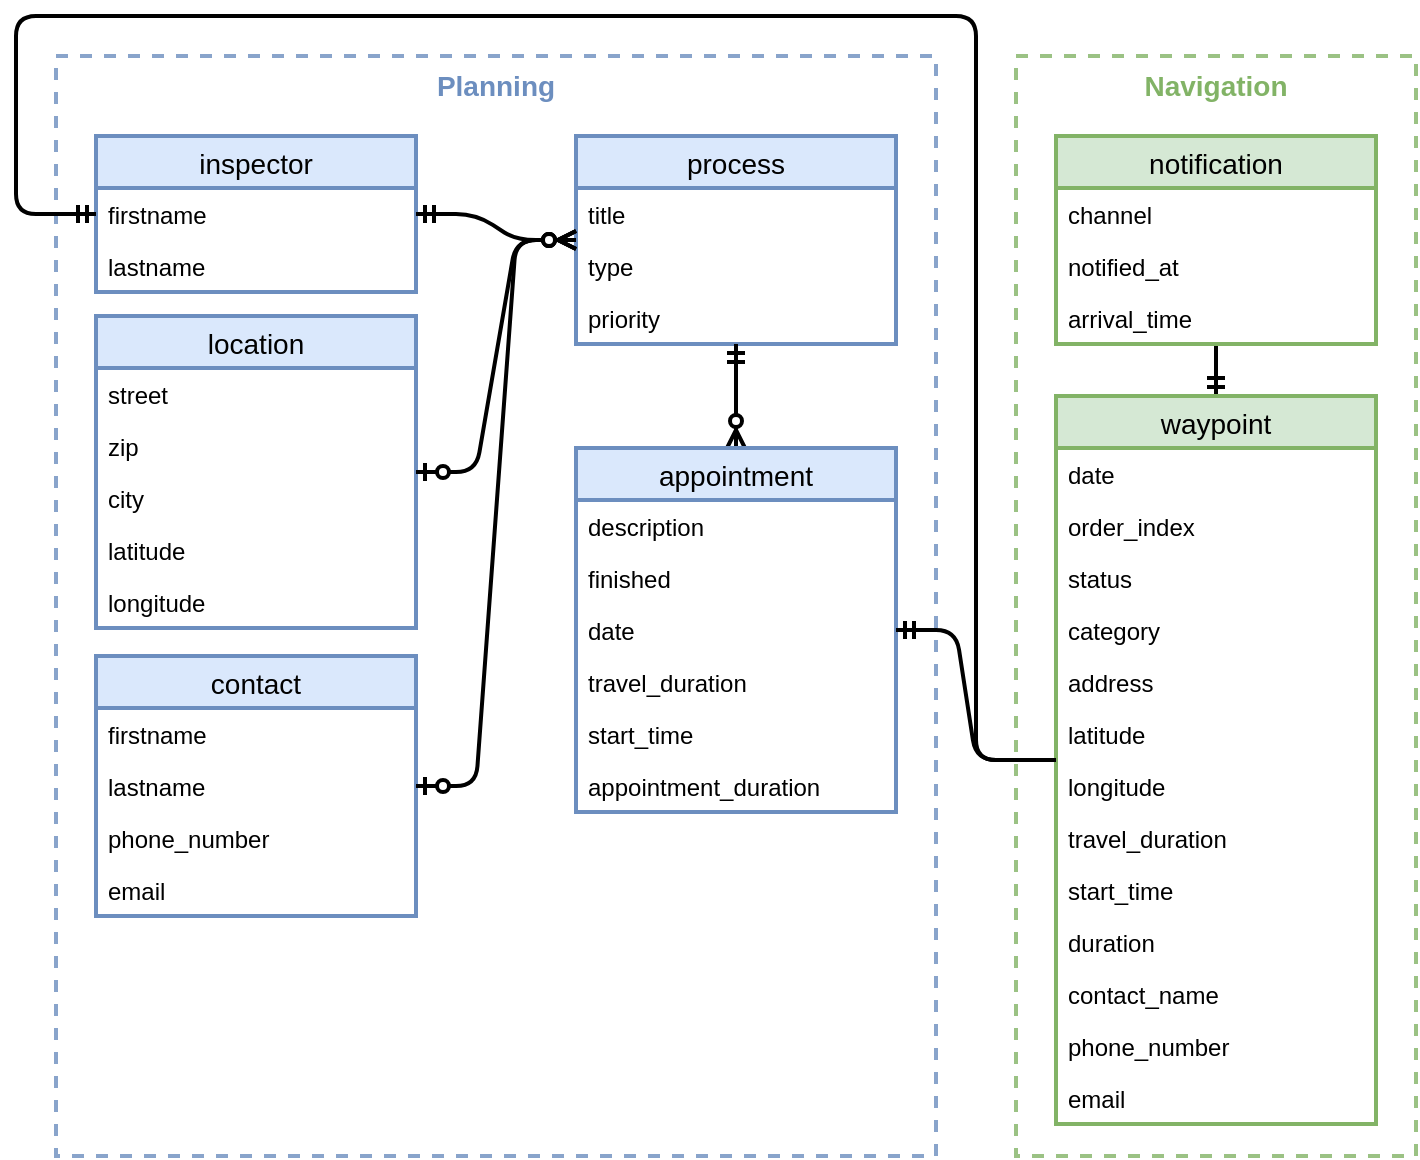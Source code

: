 <mxfile version="13.0.9" type="device"><diagram id="tLk8MIlwj91ayb-jNct_" name="Page-1"><mxGraphModel dx="2125" dy="723" grid="1" gridSize="10" guides="1" tooltips="1" connect="1" arrows="1" fold="1" page="1" pageScale="1" pageWidth="827" pageHeight="1169" math="0" shadow="0"><root><mxCell id="0"/><mxCell id="1" parent="0"/><mxCell id="1B1_Q2jhY7j3dQzK6sqo-106" value="Navigation" style="rounded=0;whiteSpace=wrap;html=1;strokeColor=#82b366;strokeWidth=2;opacity=80;fillColor=none;verticalAlign=top;fontStyle=1;fontSize=14;dashed=1;fontColor=#82B366;" parent="1" vertex="1"><mxGeometry x="140" y="160" width="200" height="550" as="geometry"/></mxCell><mxCell id="1B1_Q2jhY7j3dQzK6sqo-104" value="Planning" style="rounded=0;whiteSpace=wrap;html=1;strokeColor=#6c8ebf;strokeWidth=2;opacity=80;fillColor=none;verticalAlign=top;fontStyle=1;fontSize=14;fontColor=#6C8EBF;dashed=1;" parent="1" vertex="1"><mxGeometry x="-340" y="160" width="440" height="550" as="geometry"/></mxCell><mxCell id="1B1_Q2jhY7j3dQzK6sqo-34" value="inspector" style="swimlane;fontStyle=0;childLayout=stackLayout;horizontal=1;startSize=26;horizontalStack=0;resizeParent=1;resizeParentMax=0;resizeLast=0;collapsible=1;marginBottom=0;align=center;fontSize=14;strokeColor=#6c8ebf;strokeWidth=2;fillColor=#dae8fc;" parent="1" vertex="1"><mxGeometry x="-320" y="200" width="160" height="78" as="geometry"><mxRectangle x="-310" y="200" width="90" height="26" as="alternateBounds"/></mxGeometry></mxCell><mxCell id="1B1_Q2jhY7j3dQzK6sqo-35" value="firstname" style="text;strokeColor=none;fillColor=none;spacingLeft=4;spacingRight=4;overflow=hidden;rotatable=0;points=[[0,0.5],[1,0.5]];portConstraint=eastwest;fontSize=12;" parent="1B1_Q2jhY7j3dQzK6sqo-34" vertex="1"><mxGeometry y="26" width="160" height="26" as="geometry"/></mxCell><mxCell id="1B1_Q2jhY7j3dQzK6sqo-36" value="lastname" style="text;strokeColor=none;fillColor=none;spacingLeft=4;spacingRight=4;overflow=hidden;rotatable=0;points=[[0,0.5],[1,0.5]];portConstraint=eastwest;fontSize=12;" parent="1B1_Q2jhY7j3dQzK6sqo-34" vertex="1"><mxGeometry y="52" width="160" height="26" as="geometry"/></mxCell><mxCell id="1B1_Q2jhY7j3dQzK6sqo-38" value="location" style="swimlane;fontStyle=0;childLayout=stackLayout;horizontal=1;startSize=26;horizontalStack=0;resizeParent=1;resizeParentMax=0;resizeLast=0;collapsible=1;marginBottom=0;align=center;fontSize=14;strokeColor=#6c8ebf;strokeWidth=2;fillColor=#dae8fc;" parent="1" vertex="1"><mxGeometry x="-320" y="290" width="160" height="156" as="geometry"><mxRectangle x="-310" y="200" width="90" height="26" as="alternateBounds"/></mxGeometry></mxCell><mxCell id="1B1_Q2jhY7j3dQzK6sqo-39" value="street" style="text;strokeColor=none;fillColor=none;spacingLeft=4;spacingRight=4;overflow=hidden;rotatable=0;points=[[0,0.5],[1,0.5]];portConstraint=eastwest;fontSize=12;" parent="1B1_Q2jhY7j3dQzK6sqo-38" vertex="1"><mxGeometry y="26" width="160" height="26" as="geometry"/></mxCell><mxCell id="1B1_Q2jhY7j3dQzK6sqo-40" value="zip" style="text;strokeColor=none;fillColor=none;spacingLeft=4;spacingRight=4;overflow=hidden;rotatable=0;points=[[0,0.5],[1,0.5]];portConstraint=eastwest;fontSize=12;" parent="1B1_Q2jhY7j3dQzK6sqo-38" vertex="1"><mxGeometry y="52" width="160" height="26" as="geometry"/></mxCell><mxCell id="1B1_Q2jhY7j3dQzK6sqo-43" value="city" style="text;strokeColor=none;fillColor=none;spacingLeft=4;spacingRight=4;overflow=hidden;rotatable=0;points=[[0,0.5],[1,0.5]];portConstraint=eastwest;fontSize=12;" parent="1B1_Q2jhY7j3dQzK6sqo-38" vertex="1"><mxGeometry y="78" width="160" height="26" as="geometry"/></mxCell><mxCell id="1B1_Q2jhY7j3dQzK6sqo-42" value="latitude" style="text;strokeColor=none;fillColor=none;spacingLeft=4;spacingRight=4;overflow=hidden;rotatable=0;points=[[0,0.5],[1,0.5]];portConstraint=eastwest;fontSize=12;" parent="1B1_Q2jhY7j3dQzK6sqo-38" vertex="1"><mxGeometry y="104" width="160" height="26" as="geometry"/></mxCell><mxCell id="1B1_Q2jhY7j3dQzK6sqo-41" value="longitude" style="text;strokeColor=none;fillColor=none;spacingLeft=4;spacingRight=4;overflow=hidden;rotatable=0;points=[[0,0.5],[1,0.5]];portConstraint=eastwest;fontSize=12;" parent="1B1_Q2jhY7j3dQzK6sqo-38" vertex="1"><mxGeometry y="130" width="160" height="26" as="geometry"/></mxCell><mxCell id="1B1_Q2jhY7j3dQzK6sqo-44" value="contact" style="swimlane;fontStyle=0;childLayout=stackLayout;horizontal=1;startSize=26;horizontalStack=0;resizeParent=1;resizeParentMax=0;resizeLast=0;collapsible=1;marginBottom=0;align=center;fontSize=14;strokeColor=#6c8ebf;strokeWidth=2;fillColor=#dae8fc;" parent="1" vertex="1"><mxGeometry x="-320" y="460" width="160" height="130" as="geometry"><mxRectangle x="-310" y="200" width="90" height="26" as="alternateBounds"/></mxGeometry></mxCell><mxCell id="1B1_Q2jhY7j3dQzK6sqo-45" value="firstname" style="text;strokeColor=none;fillColor=none;spacingLeft=4;spacingRight=4;overflow=hidden;rotatable=0;points=[[0,0.5],[1,0.5]];portConstraint=eastwest;fontSize=12;" parent="1B1_Q2jhY7j3dQzK6sqo-44" vertex="1"><mxGeometry y="26" width="160" height="26" as="geometry"/></mxCell><mxCell id="1B1_Q2jhY7j3dQzK6sqo-46" value="lastname" style="text;strokeColor=none;fillColor=none;spacingLeft=4;spacingRight=4;overflow=hidden;rotatable=0;points=[[0,0.5],[1,0.5]];portConstraint=eastwest;fontSize=12;" parent="1B1_Q2jhY7j3dQzK6sqo-44" vertex="1"><mxGeometry y="52" width="160" height="26" as="geometry"/></mxCell><mxCell id="1B1_Q2jhY7j3dQzK6sqo-47" value="phone_number" style="text;strokeColor=none;fillColor=none;spacingLeft=4;spacingRight=4;overflow=hidden;rotatable=0;points=[[0,0.5],[1,0.5]];portConstraint=eastwest;fontSize=12;" parent="1B1_Q2jhY7j3dQzK6sqo-44" vertex="1"><mxGeometry y="78" width="160" height="26" as="geometry"/></mxCell><mxCell id="1B1_Q2jhY7j3dQzK6sqo-48" value="email" style="text;strokeColor=none;fillColor=none;spacingLeft=4;spacingRight=4;overflow=hidden;rotatable=0;points=[[0,0.5],[1,0.5]];portConstraint=eastwest;fontSize=12;" parent="1B1_Q2jhY7j3dQzK6sqo-44" vertex="1"><mxGeometry y="104" width="160" height="26" as="geometry"/></mxCell><mxCell id="1B1_Q2jhY7j3dQzK6sqo-50" value="process" style="swimlane;fontStyle=0;childLayout=stackLayout;horizontal=1;startSize=26;horizontalStack=0;resizeParent=1;resizeParentMax=0;resizeLast=0;collapsible=1;marginBottom=0;align=center;fontSize=14;strokeColor=#6c8ebf;strokeWidth=2;fillColor=#dae8fc;" parent="1" vertex="1"><mxGeometry x="-80" y="200" width="160" height="104" as="geometry"><mxRectangle x="-310" y="200" width="90" height="26" as="alternateBounds"/></mxGeometry></mxCell><mxCell id="1B1_Q2jhY7j3dQzK6sqo-51" value="title" style="text;strokeColor=none;fillColor=none;spacingLeft=4;spacingRight=4;overflow=hidden;rotatable=0;points=[[0,0.5],[1,0.5]];portConstraint=eastwest;fontSize=12;" parent="1B1_Q2jhY7j3dQzK6sqo-50" vertex="1"><mxGeometry y="26" width="160" height="26" as="geometry"/></mxCell><mxCell id="1B1_Q2jhY7j3dQzK6sqo-52" value="type" style="text;strokeColor=none;fillColor=none;spacingLeft=4;spacingRight=4;overflow=hidden;rotatable=0;points=[[0,0.5],[1,0.5]];portConstraint=eastwest;fontSize=12;" parent="1B1_Q2jhY7j3dQzK6sqo-50" vertex="1"><mxGeometry y="52" width="160" height="26" as="geometry"/></mxCell><mxCell id="1B1_Q2jhY7j3dQzK6sqo-53" value="priority" style="text;strokeColor=none;fillColor=none;spacingLeft=4;spacingRight=4;overflow=hidden;rotatable=0;points=[[0,0.5],[1,0.5]];portConstraint=eastwest;fontSize=12;" parent="1B1_Q2jhY7j3dQzK6sqo-50" vertex="1"><mxGeometry y="78" width="160" height="26" as="geometry"/></mxCell><mxCell id="1B1_Q2jhY7j3dQzK6sqo-64" value="" style="edgeStyle=entityRelationEdgeStyle;fontSize=12;html=1;endArrow=ERzeroToMany;startArrow=ERmandOne;exitX=1;exitY=0.5;exitDx=0;exitDy=0;strokeWidth=2;" parent="1" source="1B1_Q2jhY7j3dQzK6sqo-35" target="1B1_Q2jhY7j3dQzK6sqo-50" edge="1"><mxGeometry width="100" height="100" relative="1" as="geometry"><mxPoint x="-160" y="240" as="sourcePoint"/><mxPoint x="-100" y="294" as="targetPoint"/></mxGeometry></mxCell><mxCell id="1B1_Q2jhY7j3dQzK6sqo-66" value="" style="edgeStyle=entityRelationEdgeStyle;fontSize=12;html=1;endArrow=ERzeroToMany;startArrow=ERzeroToOne;strokeWidth=2;" parent="1" source="1B1_Q2jhY7j3dQzK6sqo-38" target="1B1_Q2jhY7j3dQzK6sqo-50" edge="1"><mxGeometry width="100" height="100" relative="1" as="geometry"><mxPoint x="380" y="452" as="sourcePoint"/><mxPoint x="440" y="327" as="targetPoint"/></mxGeometry></mxCell><mxCell id="1B1_Q2jhY7j3dQzK6sqo-67" value="" style="edgeStyle=entityRelationEdgeStyle;fontSize=12;html=1;endArrow=ERzeroToMany;startArrow=ERzeroToOne;strokeWidth=2;" parent="1" source="1B1_Q2jhY7j3dQzK6sqo-44" target="1B1_Q2jhY7j3dQzK6sqo-50" edge="1"><mxGeometry width="100" height="100" relative="1" as="geometry"><mxPoint x="-150" y="378" as="sourcePoint"/><mxPoint x="-70" y="262" as="targetPoint"/></mxGeometry></mxCell><mxCell id="1B1_Q2jhY7j3dQzK6sqo-68" value="" style="endArrow=ERzeroToMany;html=1;rounded=0;entryX=0.5;entryY=0;entryDx=0;entryDy=0;startArrow=ERmandOne;startFill=0;endFill=1;strokeWidth=2;" parent="1" source="1B1_Q2jhY7j3dQzK6sqo-50" target="1B1_Q2jhY7j3dQzK6sqo-56" edge="1"><mxGeometry relative="1" as="geometry"><mxPoint y="344" as="sourcePoint"/><mxPoint y="392" as="targetPoint"/></mxGeometry></mxCell><mxCell id="1B1_Q2jhY7j3dQzK6sqo-56" value="appointment" style="swimlane;fontStyle=0;childLayout=stackLayout;horizontal=1;startSize=26;horizontalStack=0;resizeParent=1;resizeParentMax=0;resizeLast=0;collapsible=1;marginBottom=0;align=center;fontSize=14;strokeColor=#6c8ebf;strokeWidth=2;fillColor=#dae8fc;" parent="1" vertex="1"><mxGeometry x="-80" y="356" width="160" height="182" as="geometry"><mxRectangle x="-310" y="200" width="90" height="26" as="alternateBounds"/></mxGeometry></mxCell><mxCell id="1B1_Q2jhY7j3dQzK6sqo-57" value="description" style="text;strokeColor=none;fillColor=none;spacingLeft=4;spacingRight=4;overflow=hidden;rotatable=0;points=[[0,0.5],[1,0.5]];portConstraint=eastwest;fontSize=12;" parent="1B1_Q2jhY7j3dQzK6sqo-56" vertex="1"><mxGeometry y="26" width="160" height="26" as="geometry"/></mxCell><mxCell id="1B1_Q2jhY7j3dQzK6sqo-58" value="finished" style="text;strokeColor=none;fillColor=none;spacingLeft=4;spacingRight=4;overflow=hidden;rotatable=0;points=[[0,0.5],[1,0.5]];portConstraint=eastwest;fontSize=12;" parent="1B1_Q2jhY7j3dQzK6sqo-56" vertex="1"><mxGeometry y="52" width="160" height="26" as="geometry"/></mxCell><mxCell id="1B1_Q2jhY7j3dQzK6sqo-59" value="date" style="text;strokeColor=none;fillColor=none;spacingLeft=4;spacingRight=4;overflow=hidden;rotatable=0;points=[[0,0.5],[1,0.5]];portConstraint=eastwest;fontSize=12;" parent="1B1_Q2jhY7j3dQzK6sqo-56" vertex="1"><mxGeometry y="78" width="160" height="26" as="geometry"/></mxCell><mxCell id="1B1_Q2jhY7j3dQzK6sqo-62" value="travel_duration" style="text;strokeColor=none;fillColor=none;spacingLeft=4;spacingRight=4;overflow=hidden;rotatable=0;points=[[0,0.5],[1,0.5]];portConstraint=eastwest;fontSize=12;" parent="1B1_Q2jhY7j3dQzK6sqo-56" vertex="1"><mxGeometry y="104" width="160" height="26" as="geometry"/></mxCell><mxCell id="1B1_Q2jhY7j3dQzK6sqo-63" value="start_time" style="text;strokeColor=none;fillColor=none;spacingLeft=4;spacingRight=4;overflow=hidden;rotatable=0;points=[[0,0.5],[1,0.5]];portConstraint=eastwest;fontSize=12;" parent="1B1_Q2jhY7j3dQzK6sqo-56" vertex="1"><mxGeometry y="130" width="160" height="26" as="geometry"/></mxCell><mxCell id="1B1_Q2jhY7j3dQzK6sqo-61" value="appointment_duration" style="text;strokeColor=none;fillColor=none;spacingLeft=4;spacingRight=4;overflow=hidden;rotatable=0;points=[[0,0.5],[1,0.5]];portConstraint=eastwest;fontSize=12;" parent="1B1_Q2jhY7j3dQzK6sqo-56" vertex="1"><mxGeometry y="156" width="160" height="26" as="geometry"/></mxCell><mxCell id="1B1_Q2jhY7j3dQzK6sqo-91" value="" style="endArrow=ERmandOne;html=1;strokeColor=#000000;strokeWidth=2;entryX=0;entryY=0.5;entryDx=0;entryDy=0;startArrow=none;startFill=0;endFill=0;" parent="1" source="1B1_Q2jhY7j3dQzK6sqo-69" target="1B1_Q2jhY7j3dQzK6sqo-35" edge="1"><mxGeometry width="50" height="50" relative="1" as="geometry"><mxPoint x="-560" y="460" as="sourcePoint"/><mxPoint x="-510" y="410" as="targetPoint"/><Array as="points"><mxPoint x="120" y="512"/><mxPoint x="120" y="140"/><mxPoint x="-360" y="140"/><mxPoint x="-360" y="239"/></Array></mxGeometry></mxCell><mxCell id="1B1_Q2jhY7j3dQzK6sqo-103" value="" style="endArrow=ERmandOne;html=1;strokeColor=#000000;strokeWidth=2;endFill=0;entryX=0.5;entryY=0;entryDx=0;entryDy=0;" parent="1" source="1B1_Q2jhY7j3dQzK6sqo-94" target="1B1_Q2jhY7j3dQzK6sqo-69" edge="1"><mxGeometry width="50" height="50" relative="1" as="geometry"><mxPoint x="170" y="483" as="sourcePoint"/><mxPoint x="-150" y="587" as="targetPoint"/><Array as="points"><mxPoint x="240" y="310"/></Array></mxGeometry></mxCell><mxCell id="1B1_Q2jhY7j3dQzK6sqo-94" value="notification" style="swimlane;fontStyle=0;childLayout=stackLayout;horizontal=1;startSize=26;horizontalStack=0;resizeParent=1;resizeParentMax=0;resizeLast=0;collapsible=1;marginBottom=0;align=center;fontSize=14;strokeColor=#82b366;strokeWidth=2;fillColor=#d5e8d4;" parent="1" vertex="1"><mxGeometry x="160" y="200" width="160" height="104" as="geometry"><mxRectangle x="-310" y="200" width="90" height="26" as="alternateBounds"/></mxGeometry></mxCell><mxCell id="1B1_Q2jhY7j3dQzK6sqo-95" value="channel" style="text;strokeColor=none;fillColor=none;spacingLeft=4;spacingRight=4;overflow=hidden;rotatable=0;points=[[0,0.5],[1,0.5]];portConstraint=eastwest;fontSize=12;" parent="1B1_Q2jhY7j3dQzK6sqo-94" vertex="1"><mxGeometry y="26" width="160" height="26" as="geometry"/></mxCell><mxCell id="1B1_Q2jhY7j3dQzK6sqo-96" value="notified_at" style="text;strokeColor=none;fillColor=none;spacingLeft=4;spacingRight=4;overflow=hidden;rotatable=0;points=[[0,0.5],[1,0.5]];portConstraint=eastwest;fontSize=12;" parent="1B1_Q2jhY7j3dQzK6sqo-94" vertex="1"><mxGeometry y="52" width="160" height="26" as="geometry"/></mxCell><mxCell id="1B1_Q2jhY7j3dQzK6sqo-97" value="arrival_time" style="text;strokeColor=none;fillColor=none;spacingLeft=4;spacingRight=4;overflow=hidden;rotatable=0;points=[[0,0.5],[1,0.5]];portConstraint=eastwest;fontSize=12;" parent="1B1_Q2jhY7j3dQzK6sqo-94" vertex="1"><mxGeometry y="78" width="160" height="26" as="geometry"/></mxCell><mxCell id="1B1_Q2jhY7j3dQzK6sqo-69" value="waypoint" style="swimlane;fontStyle=0;childLayout=stackLayout;horizontal=1;startSize=26;horizontalStack=0;resizeParent=1;resizeParentMax=0;resizeLast=0;collapsible=1;marginBottom=0;align=center;fontSize=14;strokeColor=#82b366;strokeWidth=2;fillColor=#d5e8d4;" parent="1" vertex="1"><mxGeometry x="160" y="330" width="160" height="364" as="geometry"><mxRectangle x="-310" y="200" width="90" height="26" as="alternateBounds"/></mxGeometry></mxCell><mxCell id="1B1_Q2jhY7j3dQzK6sqo-86" value="date" style="text;strokeColor=none;fillColor=none;spacingLeft=4;spacingRight=4;overflow=hidden;rotatable=0;points=[[0,0.5],[1,0.5]];portConstraint=eastwest;fontSize=12;" parent="1B1_Q2jhY7j3dQzK6sqo-69" vertex="1"><mxGeometry y="26" width="160" height="26" as="geometry"/></mxCell><mxCell id="1B1_Q2jhY7j3dQzK6sqo-70" value="order_index" style="text;strokeColor=none;fillColor=none;spacingLeft=4;spacingRight=4;overflow=hidden;rotatable=0;points=[[0,0.5],[1,0.5]];portConstraint=eastwest;fontSize=12;" parent="1B1_Q2jhY7j3dQzK6sqo-69" vertex="1"><mxGeometry y="52" width="160" height="26" as="geometry"/></mxCell><mxCell id="9NKLCFnWeWa2xUhC1ejf-3" value="status" style="text;strokeColor=none;fillColor=none;spacingLeft=4;spacingRight=4;overflow=hidden;rotatable=0;points=[[0,0.5],[1,0.5]];portConstraint=eastwest;fontSize=12;" vertex="1" parent="1B1_Q2jhY7j3dQzK6sqo-69"><mxGeometry y="78" width="160" height="26" as="geometry"/></mxCell><mxCell id="1B1_Q2jhY7j3dQzK6sqo-76" value="category" style="text;strokeColor=none;fillColor=none;spacingLeft=4;spacingRight=4;overflow=hidden;rotatable=0;points=[[0,0.5],[1,0.5]];portConstraint=eastwest;fontSize=12;" parent="1B1_Q2jhY7j3dQzK6sqo-69" vertex="1"><mxGeometry y="104" width="160" height="26" as="geometry"/></mxCell><mxCell id="1B1_Q2jhY7j3dQzK6sqo-72" value="address" style="text;strokeColor=none;fillColor=none;spacingLeft=4;spacingRight=4;overflow=hidden;rotatable=0;points=[[0,0.5],[1,0.5]];portConstraint=eastwest;fontSize=12;" parent="1B1_Q2jhY7j3dQzK6sqo-69" vertex="1"><mxGeometry y="130" width="160" height="26" as="geometry"/></mxCell><mxCell id="1B1_Q2jhY7j3dQzK6sqo-73" value="latitude" style="text;strokeColor=none;fillColor=none;spacingLeft=4;spacingRight=4;overflow=hidden;rotatable=0;points=[[0,0.5],[1,0.5]];portConstraint=eastwest;fontSize=12;" parent="1B1_Q2jhY7j3dQzK6sqo-69" vertex="1"><mxGeometry y="156" width="160" height="26" as="geometry"/></mxCell><mxCell id="1B1_Q2jhY7j3dQzK6sqo-74" value="longitude" style="text;strokeColor=none;fillColor=none;spacingLeft=4;spacingRight=4;overflow=hidden;rotatable=0;points=[[0,0.5],[1,0.5]];portConstraint=eastwest;fontSize=12;" parent="1B1_Q2jhY7j3dQzK6sqo-69" vertex="1"><mxGeometry y="182" width="160" height="26" as="geometry"/></mxCell><mxCell id="9NKLCFnWeWa2xUhC1ejf-2" value="travel_duration" style="text;strokeColor=none;fillColor=none;spacingLeft=4;spacingRight=4;overflow=hidden;rotatable=0;points=[[0,0.5],[1,0.5]];portConstraint=eastwest;fontSize=12;" vertex="1" parent="1B1_Q2jhY7j3dQzK6sqo-69"><mxGeometry y="208" width="160" height="26" as="geometry"/></mxCell><mxCell id="1B1_Q2jhY7j3dQzK6sqo-77" value="start_time" style="text;strokeColor=none;fillColor=none;spacingLeft=4;spacingRight=4;overflow=hidden;rotatable=0;points=[[0,0.5],[1,0.5]];portConstraint=eastwest;fontSize=12;" parent="1B1_Q2jhY7j3dQzK6sqo-69" vertex="1"><mxGeometry y="234" width="160" height="26" as="geometry"/></mxCell><mxCell id="9NKLCFnWeWa2xUhC1ejf-1" value="duration" style="text;strokeColor=none;fillColor=none;spacingLeft=4;spacingRight=4;overflow=hidden;rotatable=0;points=[[0,0.5],[1,0.5]];portConstraint=eastwest;fontSize=12;" vertex="1" parent="1B1_Q2jhY7j3dQzK6sqo-69"><mxGeometry y="260" width="160" height="26" as="geometry"/></mxCell><mxCell id="1B1_Q2jhY7j3dQzK6sqo-109" value="contact_name" style="text;strokeColor=none;fillColor=none;spacingLeft=4;spacingRight=4;overflow=hidden;rotatable=0;points=[[0,0.5],[1,0.5]];portConstraint=eastwest;fontSize=12;" parent="1B1_Q2jhY7j3dQzK6sqo-69" vertex="1"><mxGeometry y="286" width="160" height="26" as="geometry"/></mxCell><mxCell id="1B1_Q2jhY7j3dQzK6sqo-111" value="phone_number" style="text;strokeColor=none;fillColor=none;spacingLeft=4;spacingRight=4;overflow=hidden;rotatable=0;points=[[0,0.5],[1,0.5]];portConstraint=eastwest;fontSize=12;" parent="1B1_Q2jhY7j3dQzK6sqo-69" vertex="1"><mxGeometry y="312" width="160" height="26" as="geometry"/></mxCell><mxCell id="1B1_Q2jhY7j3dQzK6sqo-110" value="email" style="text;strokeColor=none;fillColor=none;spacingLeft=4;spacingRight=4;overflow=hidden;rotatable=0;points=[[0,0.5],[1,0.5]];portConstraint=eastwest;fontSize=12;" parent="1B1_Q2jhY7j3dQzK6sqo-69" vertex="1"><mxGeometry y="338" width="160" height="26" as="geometry"/></mxCell><mxCell id="1B1_Q2jhY7j3dQzK6sqo-112" value="" style="endArrow=ERmandOne;html=1;strokeColor=#000000;strokeWidth=2;endFill=0;" parent="1" source="1B1_Q2jhY7j3dQzK6sqo-69" target="1B1_Q2jhY7j3dQzK6sqo-56" edge="1"><mxGeometry width="50" height="50" relative="1" as="geometry"><mxPoint x="250" y="314" as="sourcePoint"/><mxPoint x="250" y="340" as="targetPoint"/><Array as="points"><mxPoint x="120" y="512"/><mxPoint x="110" y="447"/></Array></mxGeometry></mxCell></root></mxGraphModel></diagram></mxfile>